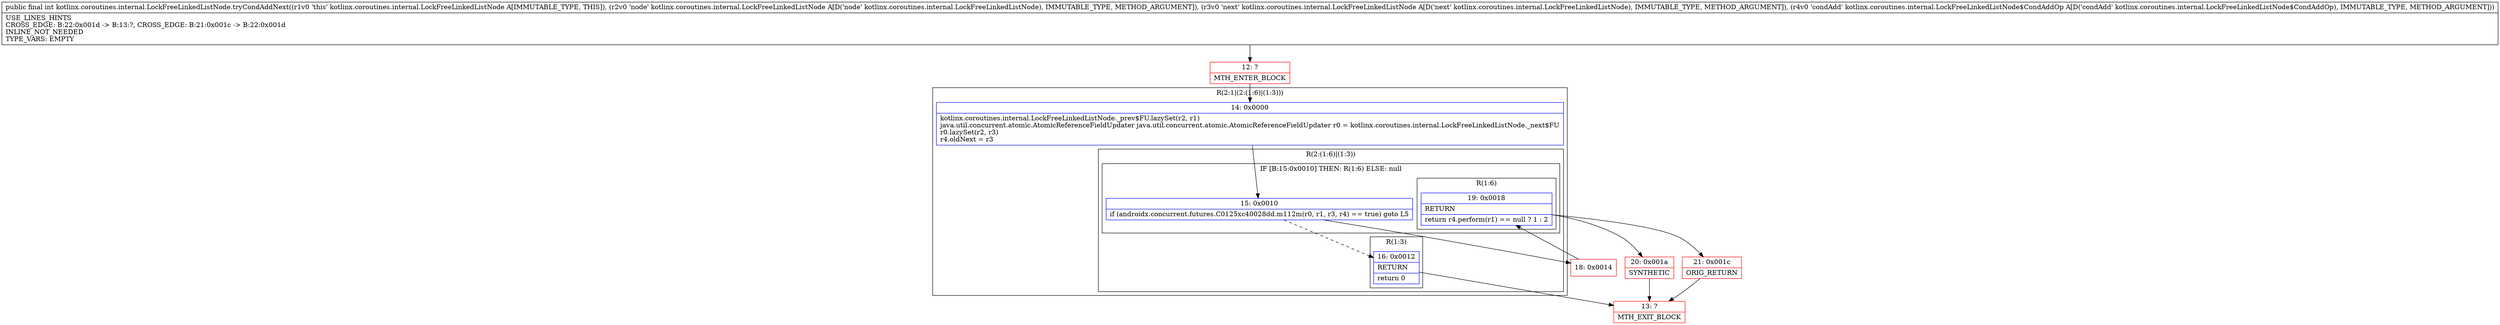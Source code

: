 digraph "CFG forkotlinx.coroutines.internal.LockFreeLinkedListNode.tryCondAddNext(Lkotlinx\/coroutines\/internal\/LockFreeLinkedListNode;Lkotlinx\/coroutines\/internal\/LockFreeLinkedListNode;Lkotlinx\/coroutines\/internal\/LockFreeLinkedListNode$CondAddOp;)I" {
subgraph cluster_Region_354650418 {
label = "R(2:1|(2:(1:6)|(1:3)))";
node [shape=record,color=blue];
Node_14 [shape=record,label="{14\:\ 0x0000|kotlinx.coroutines.internal.LockFreeLinkedListNode._prev$FU.lazySet(r2, r1)\ljava.util.concurrent.atomic.AtomicReferenceFieldUpdater java.util.concurrent.atomic.AtomicReferenceFieldUpdater r0 = kotlinx.coroutines.internal.LockFreeLinkedListNode._next$FU\lr0.lazySet(r2, r3)\lr4.oldNext = r3\l}"];
subgraph cluster_Region_1125105384 {
label = "R(2:(1:6)|(1:3))";
node [shape=record,color=blue];
subgraph cluster_IfRegion_2108798376 {
label = "IF [B:15:0x0010] THEN: R(1:6) ELSE: null";
node [shape=record,color=blue];
Node_15 [shape=record,label="{15\:\ 0x0010|if (androidx.concurrent.futures.C0125xc40028dd.m112m(r0, r1, r3, r4) == true) goto L5\l}"];
subgraph cluster_Region_887655544 {
label = "R(1:6)";
node [shape=record,color=blue];
Node_19 [shape=record,label="{19\:\ 0x0018|RETURN\l|return r4.perform(r1) == null ? 1 : 2\l}"];
}
}
subgraph cluster_Region_1902005688 {
label = "R(1:3)";
node [shape=record,color=blue];
Node_16 [shape=record,label="{16\:\ 0x0012|RETURN\l|return 0\l}"];
}
}
}
Node_12 [shape=record,color=red,label="{12\:\ ?|MTH_ENTER_BLOCK\l}"];
Node_13 [shape=record,color=red,label="{13\:\ ?|MTH_EXIT_BLOCK\l}"];
Node_18 [shape=record,color=red,label="{18\:\ 0x0014}"];
Node_20 [shape=record,color=red,label="{20\:\ 0x001a|SYNTHETIC\l}"];
Node_21 [shape=record,color=red,label="{21\:\ 0x001c|ORIG_RETURN\l}"];
MethodNode[shape=record,label="{public final int kotlinx.coroutines.internal.LockFreeLinkedListNode.tryCondAddNext((r1v0 'this' kotlinx.coroutines.internal.LockFreeLinkedListNode A[IMMUTABLE_TYPE, THIS]), (r2v0 'node' kotlinx.coroutines.internal.LockFreeLinkedListNode A[D('node' kotlinx.coroutines.internal.LockFreeLinkedListNode), IMMUTABLE_TYPE, METHOD_ARGUMENT]), (r3v0 'next' kotlinx.coroutines.internal.LockFreeLinkedListNode A[D('next' kotlinx.coroutines.internal.LockFreeLinkedListNode), IMMUTABLE_TYPE, METHOD_ARGUMENT]), (r4v0 'condAdd' kotlinx.coroutines.internal.LockFreeLinkedListNode$CondAddOp A[D('condAdd' kotlinx.coroutines.internal.LockFreeLinkedListNode$CondAddOp), IMMUTABLE_TYPE, METHOD_ARGUMENT]))  | USE_LINES_HINTS\lCROSS_EDGE: B:22:0x001d \-\> B:13:?, CROSS_EDGE: B:21:0x001c \-\> B:22:0x001d\lINLINE_NOT_NEEDED\lTYPE_VARS: EMPTY\l}"];
MethodNode -> Node_12;Node_14 -> Node_15;
Node_15 -> Node_16[style=dashed];
Node_15 -> Node_18;
Node_19 -> Node_20;
Node_19 -> Node_21;
Node_16 -> Node_13;
Node_12 -> Node_14;
Node_18 -> Node_19;
Node_20 -> Node_13;
Node_21 -> Node_13;
}

